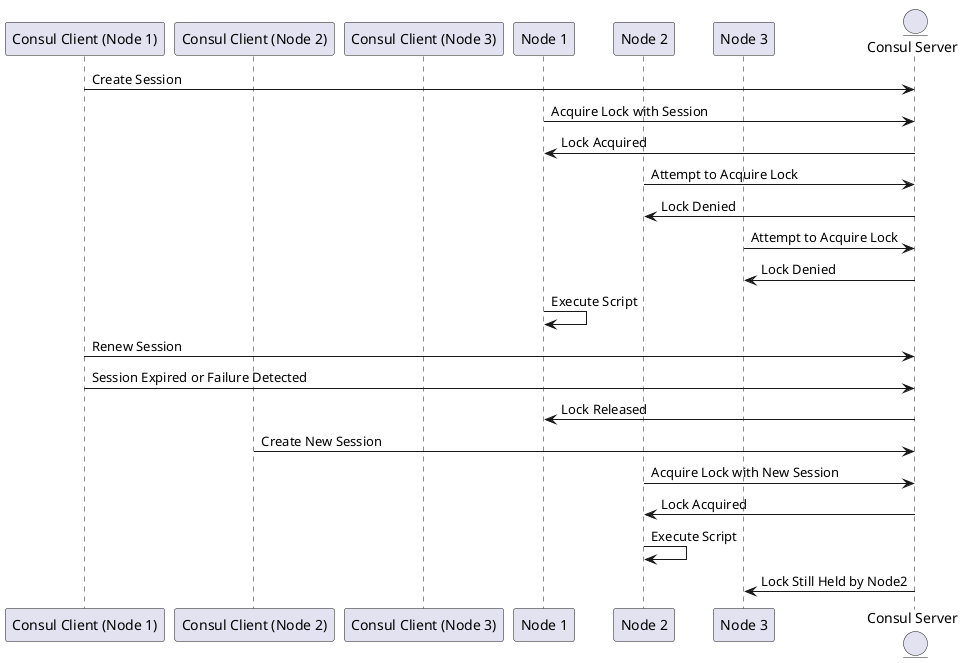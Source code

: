 @startuml
participant "Consul Client (Node 1)" as ClientNode1
participant "Consul Client (Node 2)" as ClientNode2
participant "Consul Client (Node 3)" as ClientNode3
participant "Node 1" as Node1
participant "Node 2" as Node2
participant "Node 3" as Node3

entity "Consul Server" as Consul

ClientNode1 -> Consul: Create Session

Node1 -> Consul: Acquire Lock with Session
Consul -> Node1: Lock Acquired

Node2 -> Consul: Attempt to Acquire Lock
Consul -> Node2: Lock Denied

Node3 -> Consul: Attempt to Acquire Lock
Consul -> Node3: Lock Denied

Node1 -> Node1: Execute Script

ClientNode1 -> Consul: Renew Session

ClientNode1 -> Consul: Session Expired or Failure Detected
Consul -> Node1: Lock Released

ClientNode2 -> Consul: Create New Session
Node2 -> Consul: Acquire Lock with New Session
Consul -> Node2: Lock Acquired
Node2 -> Node2: Execute Script

Consul -> Node3: Lock Still Held by Node2

@enduml

